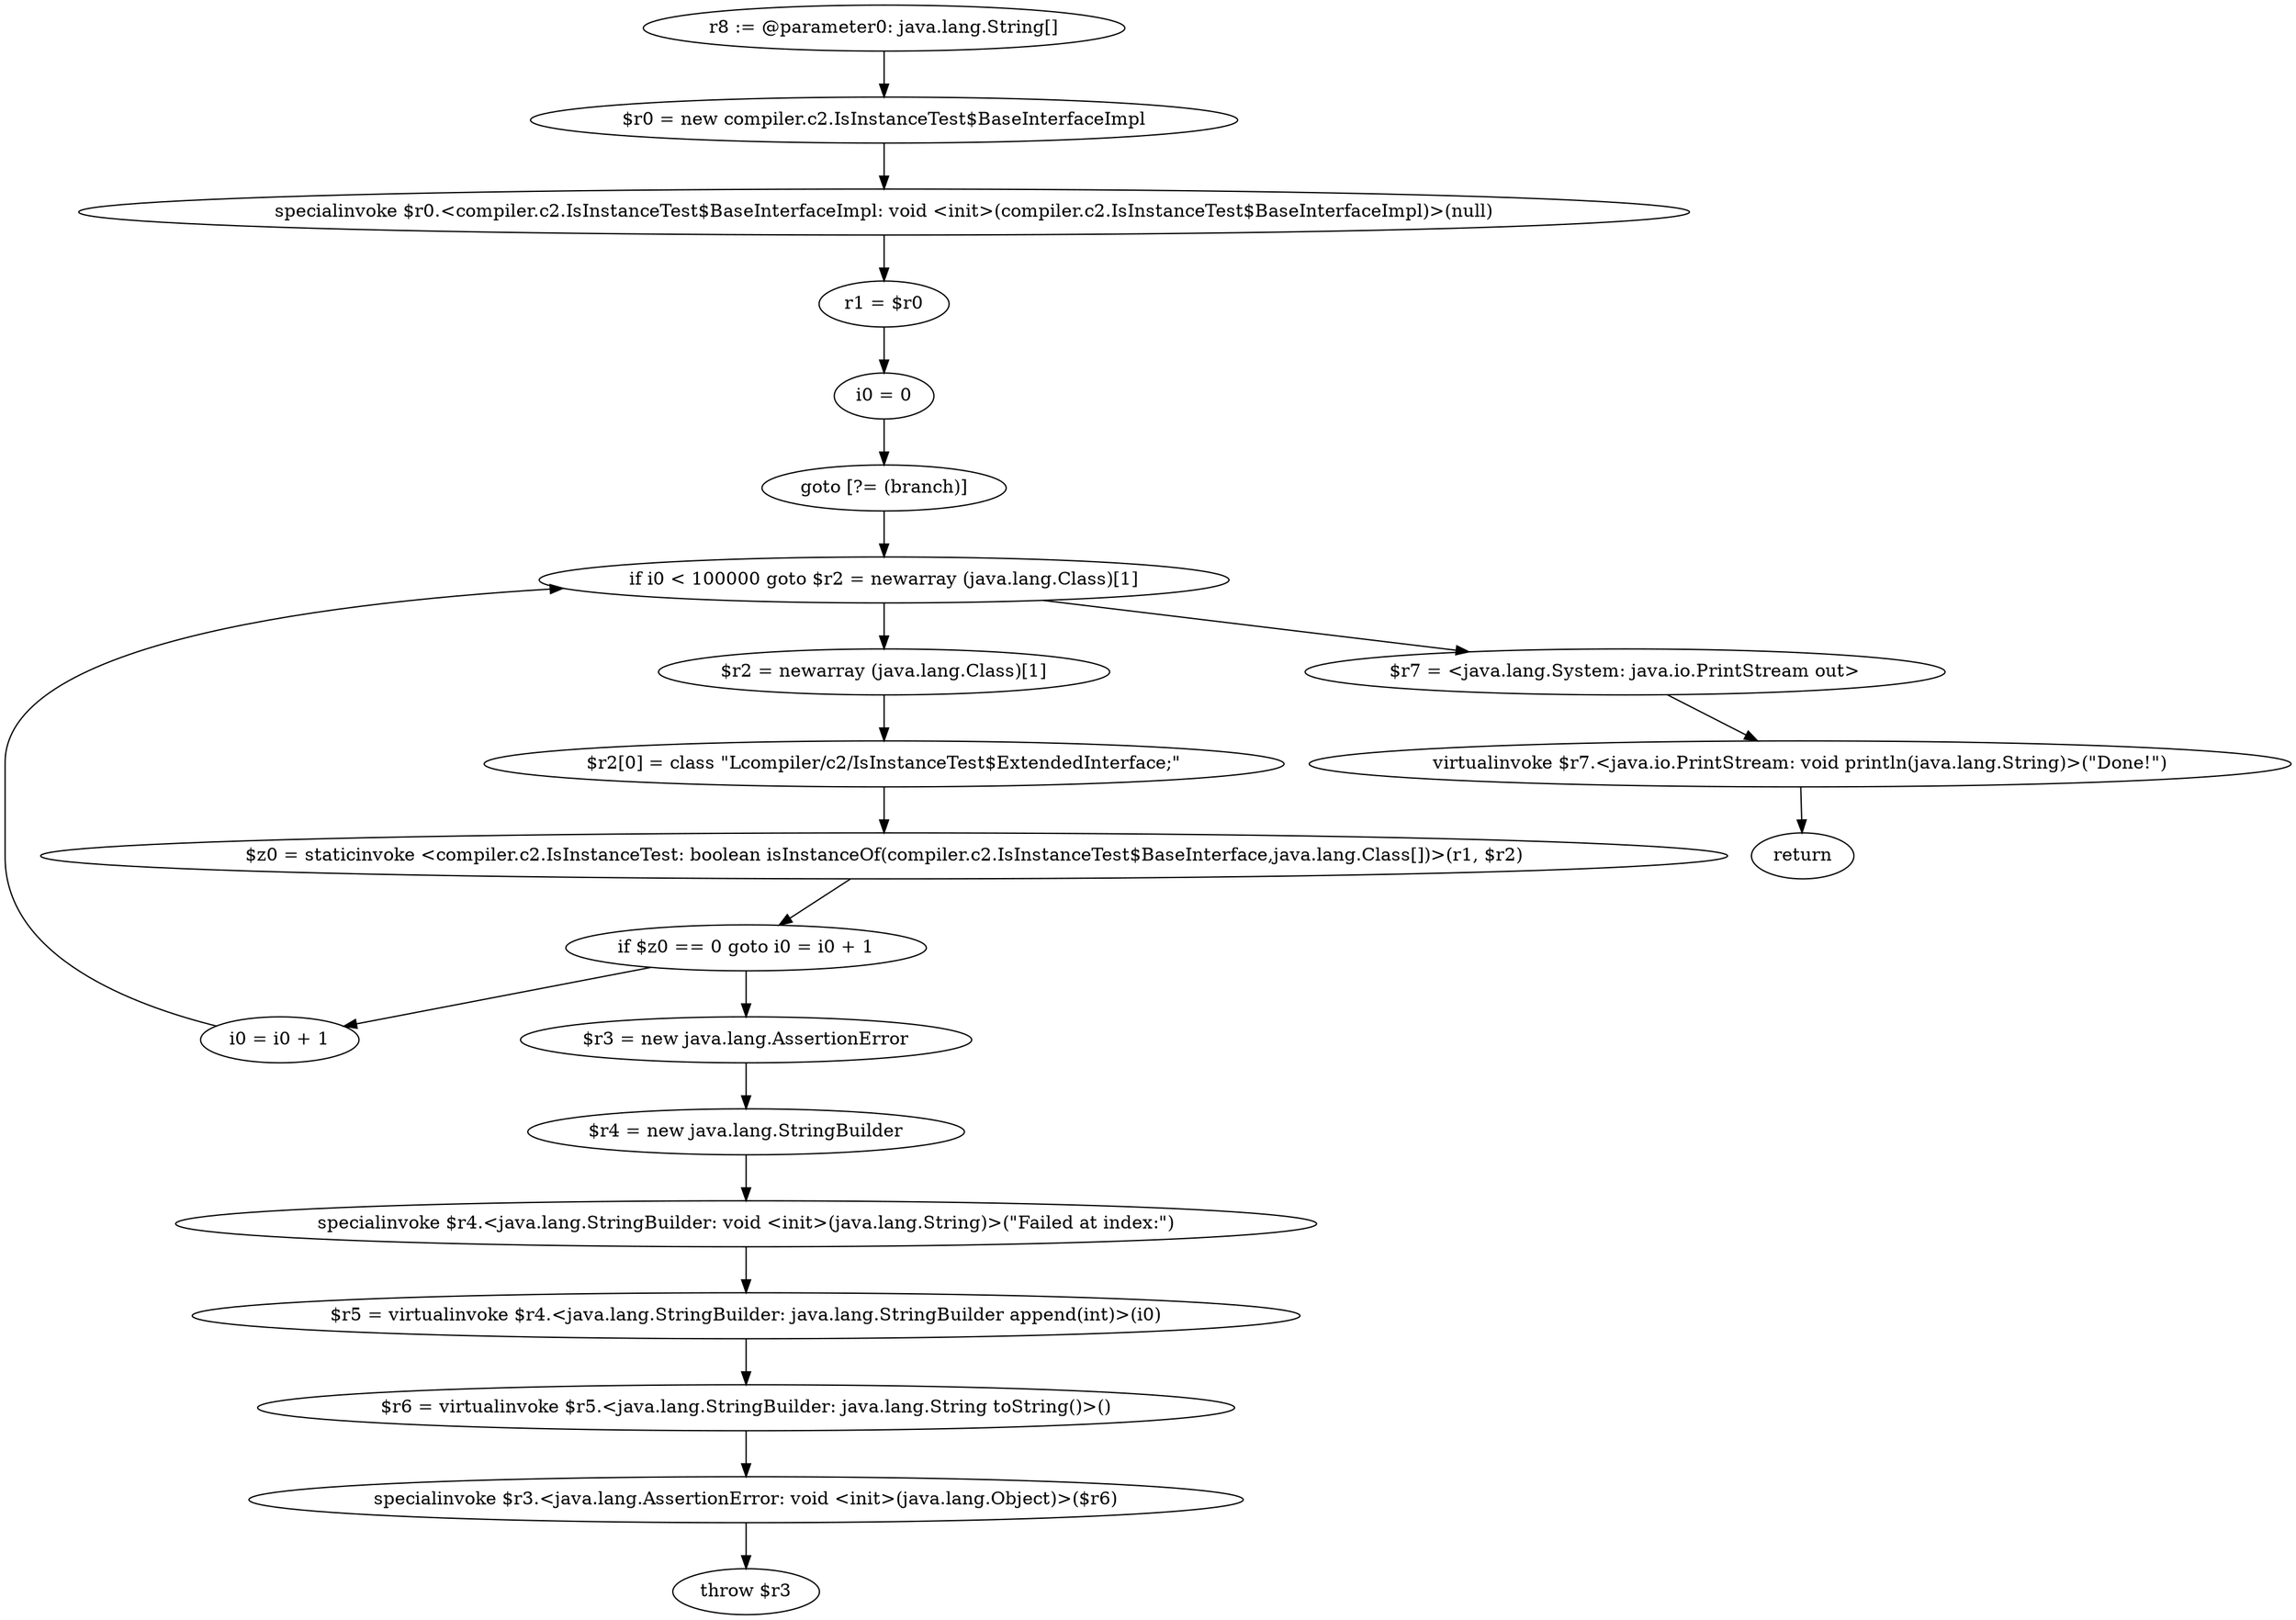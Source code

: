 digraph "unitGraph" {
    "r8 := @parameter0: java.lang.String[]"
    "$r0 = new compiler.c2.IsInstanceTest$BaseInterfaceImpl"
    "specialinvoke $r0.<compiler.c2.IsInstanceTest$BaseInterfaceImpl: void <init>(compiler.c2.IsInstanceTest$BaseInterfaceImpl)>(null)"
    "r1 = $r0"
    "i0 = 0"
    "goto [?= (branch)]"
    "$r2 = newarray (java.lang.Class)[1]"
    "$r2[0] = class \"Lcompiler/c2/IsInstanceTest$ExtendedInterface;\""
    "$z0 = staticinvoke <compiler.c2.IsInstanceTest: boolean isInstanceOf(compiler.c2.IsInstanceTest$BaseInterface,java.lang.Class[])>(r1, $r2)"
    "if $z0 == 0 goto i0 = i0 + 1"
    "$r3 = new java.lang.AssertionError"
    "$r4 = new java.lang.StringBuilder"
    "specialinvoke $r4.<java.lang.StringBuilder: void <init>(java.lang.String)>(\"Failed at index:\")"
    "$r5 = virtualinvoke $r4.<java.lang.StringBuilder: java.lang.StringBuilder append(int)>(i0)"
    "$r6 = virtualinvoke $r5.<java.lang.StringBuilder: java.lang.String toString()>()"
    "specialinvoke $r3.<java.lang.AssertionError: void <init>(java.lang.Object)>($r6)"
    "throw $r3"
    "i0 = i0 + 1"
    "if i0 < 100000 goto $r2 = newarray (java.lang.Class)[1]"
    "$r7 = <java.lang.System: java.io.PrintStream out>"
    "virtualinvoke $r7.<java.io.PrintStream: void println(java.lang.String)>(\"Done!\")"
    "return"
    "r8 := @parameter0: java.lang.String[]"->"$r0 = new compiler.c2.IsInstanceTest$BaseInterfaceImpl";
    "$r0 = new compiler.c2.IsInstanceTest$BaseInterfaceImpl"->"specialinvoke $r0.<compiler.c2.IsInstanceTest$BaseInterfaceImpl: void <init>(compiler.c2.IsInstanceTest$BaseInterfaceImpl)>(null)";
    "specialinvoke $r0.<compiler.c2.IsInstanceTest$BaseInterfaceImpl: void <init>(compiler.c2.IsInstanceTest$BaseInterfaceImpl)>(null)"->"r1 = $r0";
    "r1 = $r0"->"i0 = 0";
    "i0 = 0"->"goto [?= (branch)]";
    "goto [?= (branch)]"->"if i0 < 100000 goto $r2 = newarray (java.lang.Class)[1]";
    "$r2 = newarray (java.lang.Class)[1]"->"$r2[0] = class \"Lcompiler/c2/IsInstanceTest$ExtendedInterface;\"";
    "$r2[0] = class \"Lcompiler/c2/IsInstanceTest$ExtendedInterface;\""->"$z0 = staticinvoke <compiler.c2.IsInstanceTest: boolean isInstanceOf(compiler.c2.IsInstanceTest$BaseInterface,java.lang.Class[])>(r1, $r2)";
    "$z0 = staticinvoke <compiler.c2.IsInstanceTest: boolean isInstanceOf(compiler.c2.IsInstanceTest$BaseInterface,java.lang.Class[])>(r1, $r2)"->"if $z0 == 0 goto i0 = i0 + 1";
    "if $z0 == 0 goto i0 = i0 + 1"->"$r3 = new java.lang.AssertionError";
    "if $z0 == 0 goto i0 = i0 + 1"->"i0 = i0 + 1";
    "$r3 = new java.lang.AssertionError"->"$r4 = new java.lang.StringBuilder";
    "$r4 = new java.lang.StringBuilder"->"specialinvoke $r4.<java.lang.StringBuilder: void <init>(java.lang.String)>(\"Failed at index:\")";
    "specialinvoke $r4.<java.lang.StringBuilder: void <init>(java.lang.String)>(\"Failed at index:\")"->"$r5 = virtualinvoke $r4.<java.lang.StringBuilder: java.lang.StringBuilder append(int)>(i0)";
    "$r5 = virtualinvoke $r4.<java.lang.StringBuilder: java.lang.StringBuilder append(int)>(i0)"->"$r6 = virtualinvoke $r5.<java.lang.StringBuilder: java.lang.String toString()>()";
    "$r6 = virtualinvoke $r5.<java.lang.StringBuilder: java.lang.String toString()>()"->"specialinvoke $r3.<java.lang.AssertionError: void <init>(java.lang.Object)>($r6)";
    "specialinvoke $r3.<java.lang.AssertionError: void <init>(java.lang.Object)>($r6)"->"throw $r3";
    "i0 = i0 + 1"->"if i0 < 100000 goto $r2 = newarray (java.lang.Class)[1]";
    "if i0 < 100000 goto $r2 = newarray (java.lang.Class)[1]"->"$r7 = <java.lang.System: java.io.PrintStream out>";
    "if i0 < 100000 goto $r2 = newarray (java.lang.Class)[1]"->"$r2 = newarray (java.lang.Class)[1]";
    "$r7 = <java.lang.System: java.io.PrintStream out>"->"virtualinvoke $r7.<java.io.PrintStream: void println(java.lang.String)>(\"Done!\")";
    "virtualinvoke $r7.<java.io.PrintStream: void println(java.lang.String)>(\"Done!\")"->"return";
}
